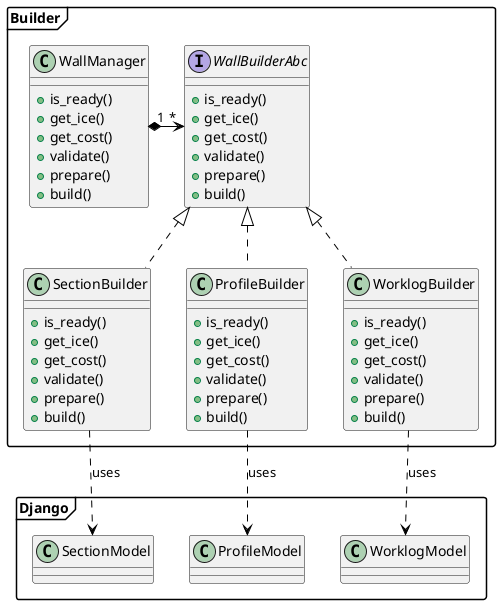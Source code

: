 @startuml
'https://plantuml.com/class-diagram

skinparam {
    PackageStyle Frame
    ArrowColor #000000
    BackgroundColor #ffffff
    BorderColor #b0b0b0
'    linetype polyline
'    linetype ortho
'    nodesep 150
'    ranksep 100
}

package "Builder" {

    interface WallBuilderAbc{
        +is_ready()
        +get_ice()
        +get_cost()
        +validate()
        +prepare()
        +build()
    }


'    interface WallManagerAbc{
'        +is_ready()
'        +get_ice()
'        +get_cost()
'        +validate()
'        +prepare()
'        +build()
'    }

    class SectionBuilder{
        +is_ready()
        +get_ice()
        +get_cost()
        +validate()
        +prepare()
        +build()
    }

    class ProfileBuilder{
        +is_ready()
        +get_ice()
        +get_cost()
        +validate()
        +prepare()
        +build()
    }

    class WorklogBuilder{
        +is_ready()
        +get_ice()
        +get_cost()
        +validate()
        +prepare()
        +build()
    }

    class WallManager{
        +is_ready()
        +get_ice()
        +get_cost()
        +validate()
        +prepare()
        +build()
    }

}


package Django  {
    class SectionModel{
    }

    class ProfileModel{
    }

    class WorklogModel{
    }
}

'WallManagerAbc <|.. WallManager
WallBuilderAbc <|.. ProfileBuilder
WallBuilderAbc <|.. SectionBuilder
WallBuilderAbc <|.. WorklogBuilder

SectionBuilder ..> SectionModel : uses
ProfileBuilder ..> ProfileModel : uses
WorklogBuilder ..> WorklogModel : uses

WallManager "1" *-right-> "*" WallBuilderAbc

@enduml
